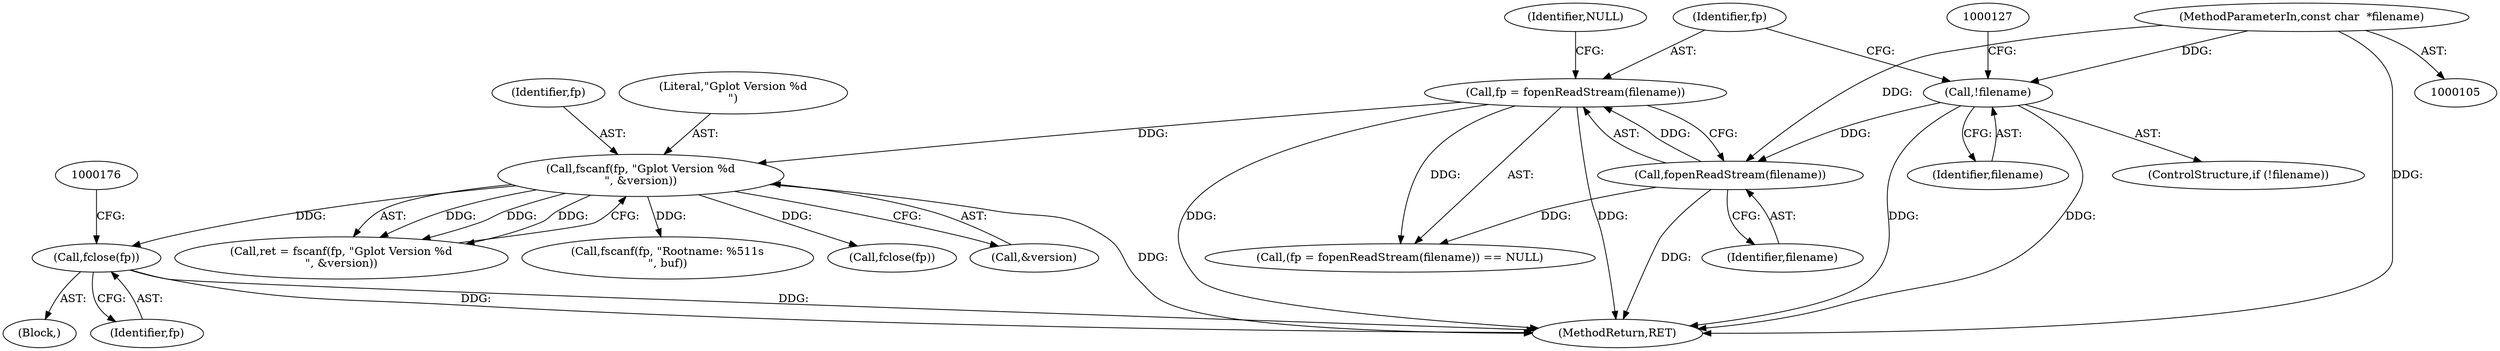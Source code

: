 digraph "0_leptonica_ee301cb2029db8a6289c5295daa42bba7715e99a_4@pointer" {
"1000172" [label="(Call,fclose(fp))"];
"1000148" [label="(Call,fscanf(fp, \"Gplot Version %d\n\", &version))"];
"1000134" [label="(Call,fp = fopenReadStream(filename))"];
"1000136" [label="(Call,fopenReadStream(filename))"];
"1000123" [label="(Call,!filename)"];
"1000106" [label="(MethodParameterIn,const char  *filename)"];
"1000413" [label="(MethodReturn,RET)"];
"1000122" [label="(ControlStructure,if (!filename))"];
"1000151" [label="(Call,&version)"];
"1000137" [label="(Identifier,filename)"];
"1000171" [label="(Block,)"];
"1000136" [label="(Call,fopenReadStream(filename))"];
"1000148" [label="(Call,fscanf(fp, \"Gplot Version %d\n\", &version))"];
"1000135" [label="(Identifier,fp)"];
"1000138" [label="(Identifier,NULL)"];
"1000146" [label="(Call,ret = fscanf(fp, \"Gplot Version %d\n\", &version))"];
"1000183" [label="(Call,fscanf(fp, \"Rootname: %511s\n\", buf))"];
"1000124" [label="(Identifier,filename)"];
"1000133" [label="(Call,(fp = fopenReadStream(filename)) == NULL)"];
"1000106" [label="(MethodParameterIn,const char  *filename)"];
"1000149" [label="(Identifier,fp)"];
"1000134" [label="(Call,fp = fopenReadStream(filename))"];
"1000173" [label="(Identifier,fp)"];
"1000150" [label="(Literal,\"Gplot Version %d\n\")"];
"1000172" [label="(Call,fclose(fp))"];
"1000158" [label="(Call,fclose(fp))"];
"1000123" [label="(Call,!filename)"];
"1000172" -> "1000171"  [label="AST: "];
"1000172" -> "1000173"  [label="CFG: "];
"1000173" -> "1000172"  [label="AST: "];
"1000176" -> "1000172"  [label="CFG: "];
"1000172" -> "1000413"  [label="DDG: "];
"1000172" -> "1000413"  [label="DDG: "];
"1000148" -> "1000172"  [label="DDG: "];
"1000148" -> "1000146"  [label="AST: "];
"1000148" -> "1000151"  [label="CFG: "];
"1000149" -> "1000148"  [label="AST: "];
"1000150" -> "1000148"  [label="AST: "];
"1000151" -> "1000148"  [label="AST: "];
"1000146" -> "1000148"  [label="CFG: "];
"1000148" -> "1000413"  [label="DDG: "];
"1000148" -> "1000146"  [label="DDG: "];
"1000148" -> "1000146"  [label="DDG: "];
"1000148" -> "1000146"  [label="DDG: "];
"1000134" -> "1000148"  [label="DDG: "];
"1000148" -> "1000158"  [label="DDG: "];
"1000148" -> "1000183"  [label="DDG: "];
"1000134" -> "1000133"  [label="AST: "];
"1000134" -> "1000136"  [label="CFG: "];
"1000135" -> "1000134"  [label="AST: "];
"1000136" -> "1000134"  [label="AST: "];
"1000138" -> "1000134"  [label="CFG: "];
"1000134" -> "1000413"  [label="DDG: "];
"1000134" -> "1000413"  [label="DDG: "];
"1000134" -> "1000133"  [label="DDG: "];
"1000136" -> "1000134"  [label="DDG: "];
"1000136" -> "1000137"  [label="CFG: "];
"1000137" -> "1000136"  [label="AST: "];
"1000136" -> "1000413"  [label="DDG: "];
"1000136" -> "1000133"  [label="DDG: "];
"1000123" -> "1000136"  [label="DDG: "];
"1000106" -> "1000136"  [label="DDG: "];
"1000123" -> "1000122"  [label="AST: "];
"1000123" -> "1000124"  [label="CFG: "];
"1000124" -> "1000123"  [label="AST: "];
"1000127" -> "1000123"  [label="CFG: "];
"1000135" -> "1000123"  [label="CFG: "];
"1000123" -> "1000413"  [label="DDG: "];
"1000123" -> "1000413"  [label="DDG: "];
"1000106" -> "1000123"  [label="DDG: "];
"1000106" -> "1000105"  [label="AST: "];
"1000106" -> "1000413"  [label="DDG: "];
}
